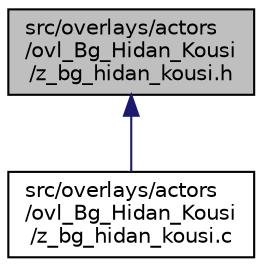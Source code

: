 digraph "src/overlays/actors/ovl_Bg_Hidan_Kousi/z_bg_hidan_kousi.h"
{
 // LATEX_PDF_SIZE
  edge [fontname="Helvetica",fontsize="10",labelfontname="Helvetica",labelfontsize="10"];
  node [fontname="Helvetica",fontsize="10",shape=record];
  Node1 [label="src/overlays/actors\l/ovl_Bg_Hidan_Kousi\l/z_bg_hidan_kousi.h",height=0.2,width=0.4,color="black", fillcolor="grey75", style="filled", fontcolor="black",tooltip=" "];
  Node1 -> Node2 [dir="back",color="midnightblue",fontsize="10",style="solid",fontname="Helvetica"];
  Node2 [label="src/overlays/actors\l/ovl_Bg_Hidan_Kousi\l/z_bg_hidan_kousi.c",height=0.2,width=0.4,color="black", fillcolor="white", style="filled",URL="$d3/dd8/z__bg__hidan__kousi_8c.html",tooltip=" "];
}
